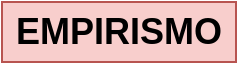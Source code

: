 <mxfile version="24.2.3" type="github">
  <diagram name="Página-1" id="NYNVz0OY_tGuqIbxRp8c">
    <mxGraphModel dx="1035" dy="511" grid="1" gridSize="10" guides="1" tooltips="1" connect="1" arrows="1" fold="1" page="1" pageScale="1" pageWidth="827" pageHeight="1169" math="0" shadow="0">
      <root>
        <mxCell id="0" />
        <mxCell id="1" parent="0" />
        <mxCell id="c69_8v22Aky5ofSBsDl0-2" value="&lt;font style=&quot;font-size: 18px;&quot;&gt;EMPIRISMO&lt;/font&gt;" style="rounded=0;whiteSpace=wrap;html=1;fillColor=#f8cecc;strokeColor=#b85450;fontStyle=1;fontSize=18;" vertex="1" parent="1">
          <mxGeometry x="355" y="10" width="117" height="30" as="geometry" />
        </mxCell>
      </root>
    </mxGraphModel>
  </diagram>
</mxfile>
